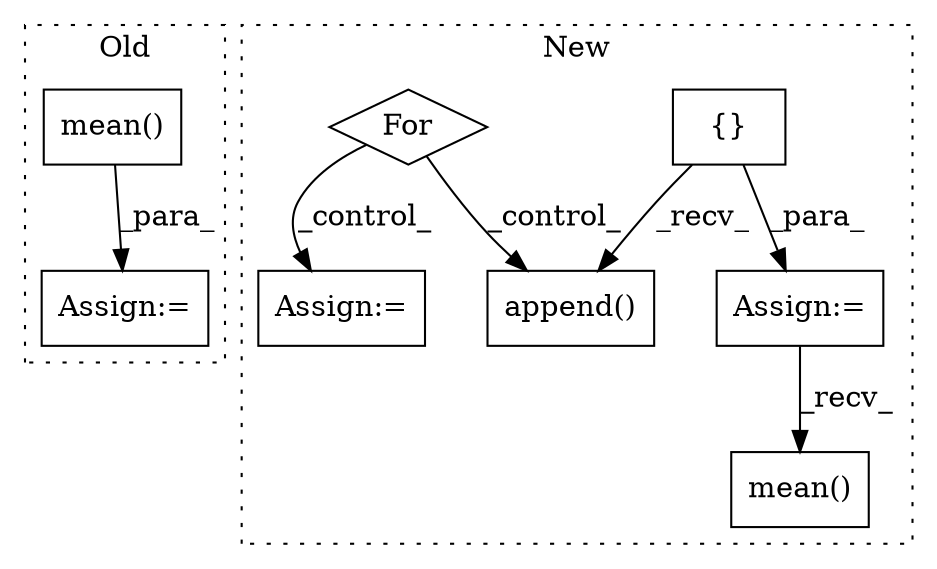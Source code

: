 digraph G {
subgraph cluster0 {
1 [label="mean()" a="75" s="5444" l="195" shape="box"];
6 [label="Assign:=" a="68" s="5708" l="3" shape="box"];
label = "Old";
style="dotted";
}
subgraph cluster1 {
2 [label="append()" a="75" s="5648,5690" l="17,1" shape="box"];
3 [label="{}" a="59" s="5482,5482" l="2,1" shape="box"];
4 [label="For" a="107" s="5493,5525" l="4,14" shape="diamond"];
5 [label="Assign:=" a="68" s="5709" l="3" shape="box"];
7 [label="mean()" a="75" s="5916" l="38" shape="box"];
8 [label="Assign:=" a="68" s="5540" l="6" shape="box"];
label = "New";
style="dotted";
}
1 -> 6 [label="_para_"];
3 -> 2 [label="_recv_"];
3 -> 5 [label="_para_"];
4 -> 2 [label="_control_"];
4 -> 8 [label="_control_"];
5 -> 7 [label="_recv_"];
}